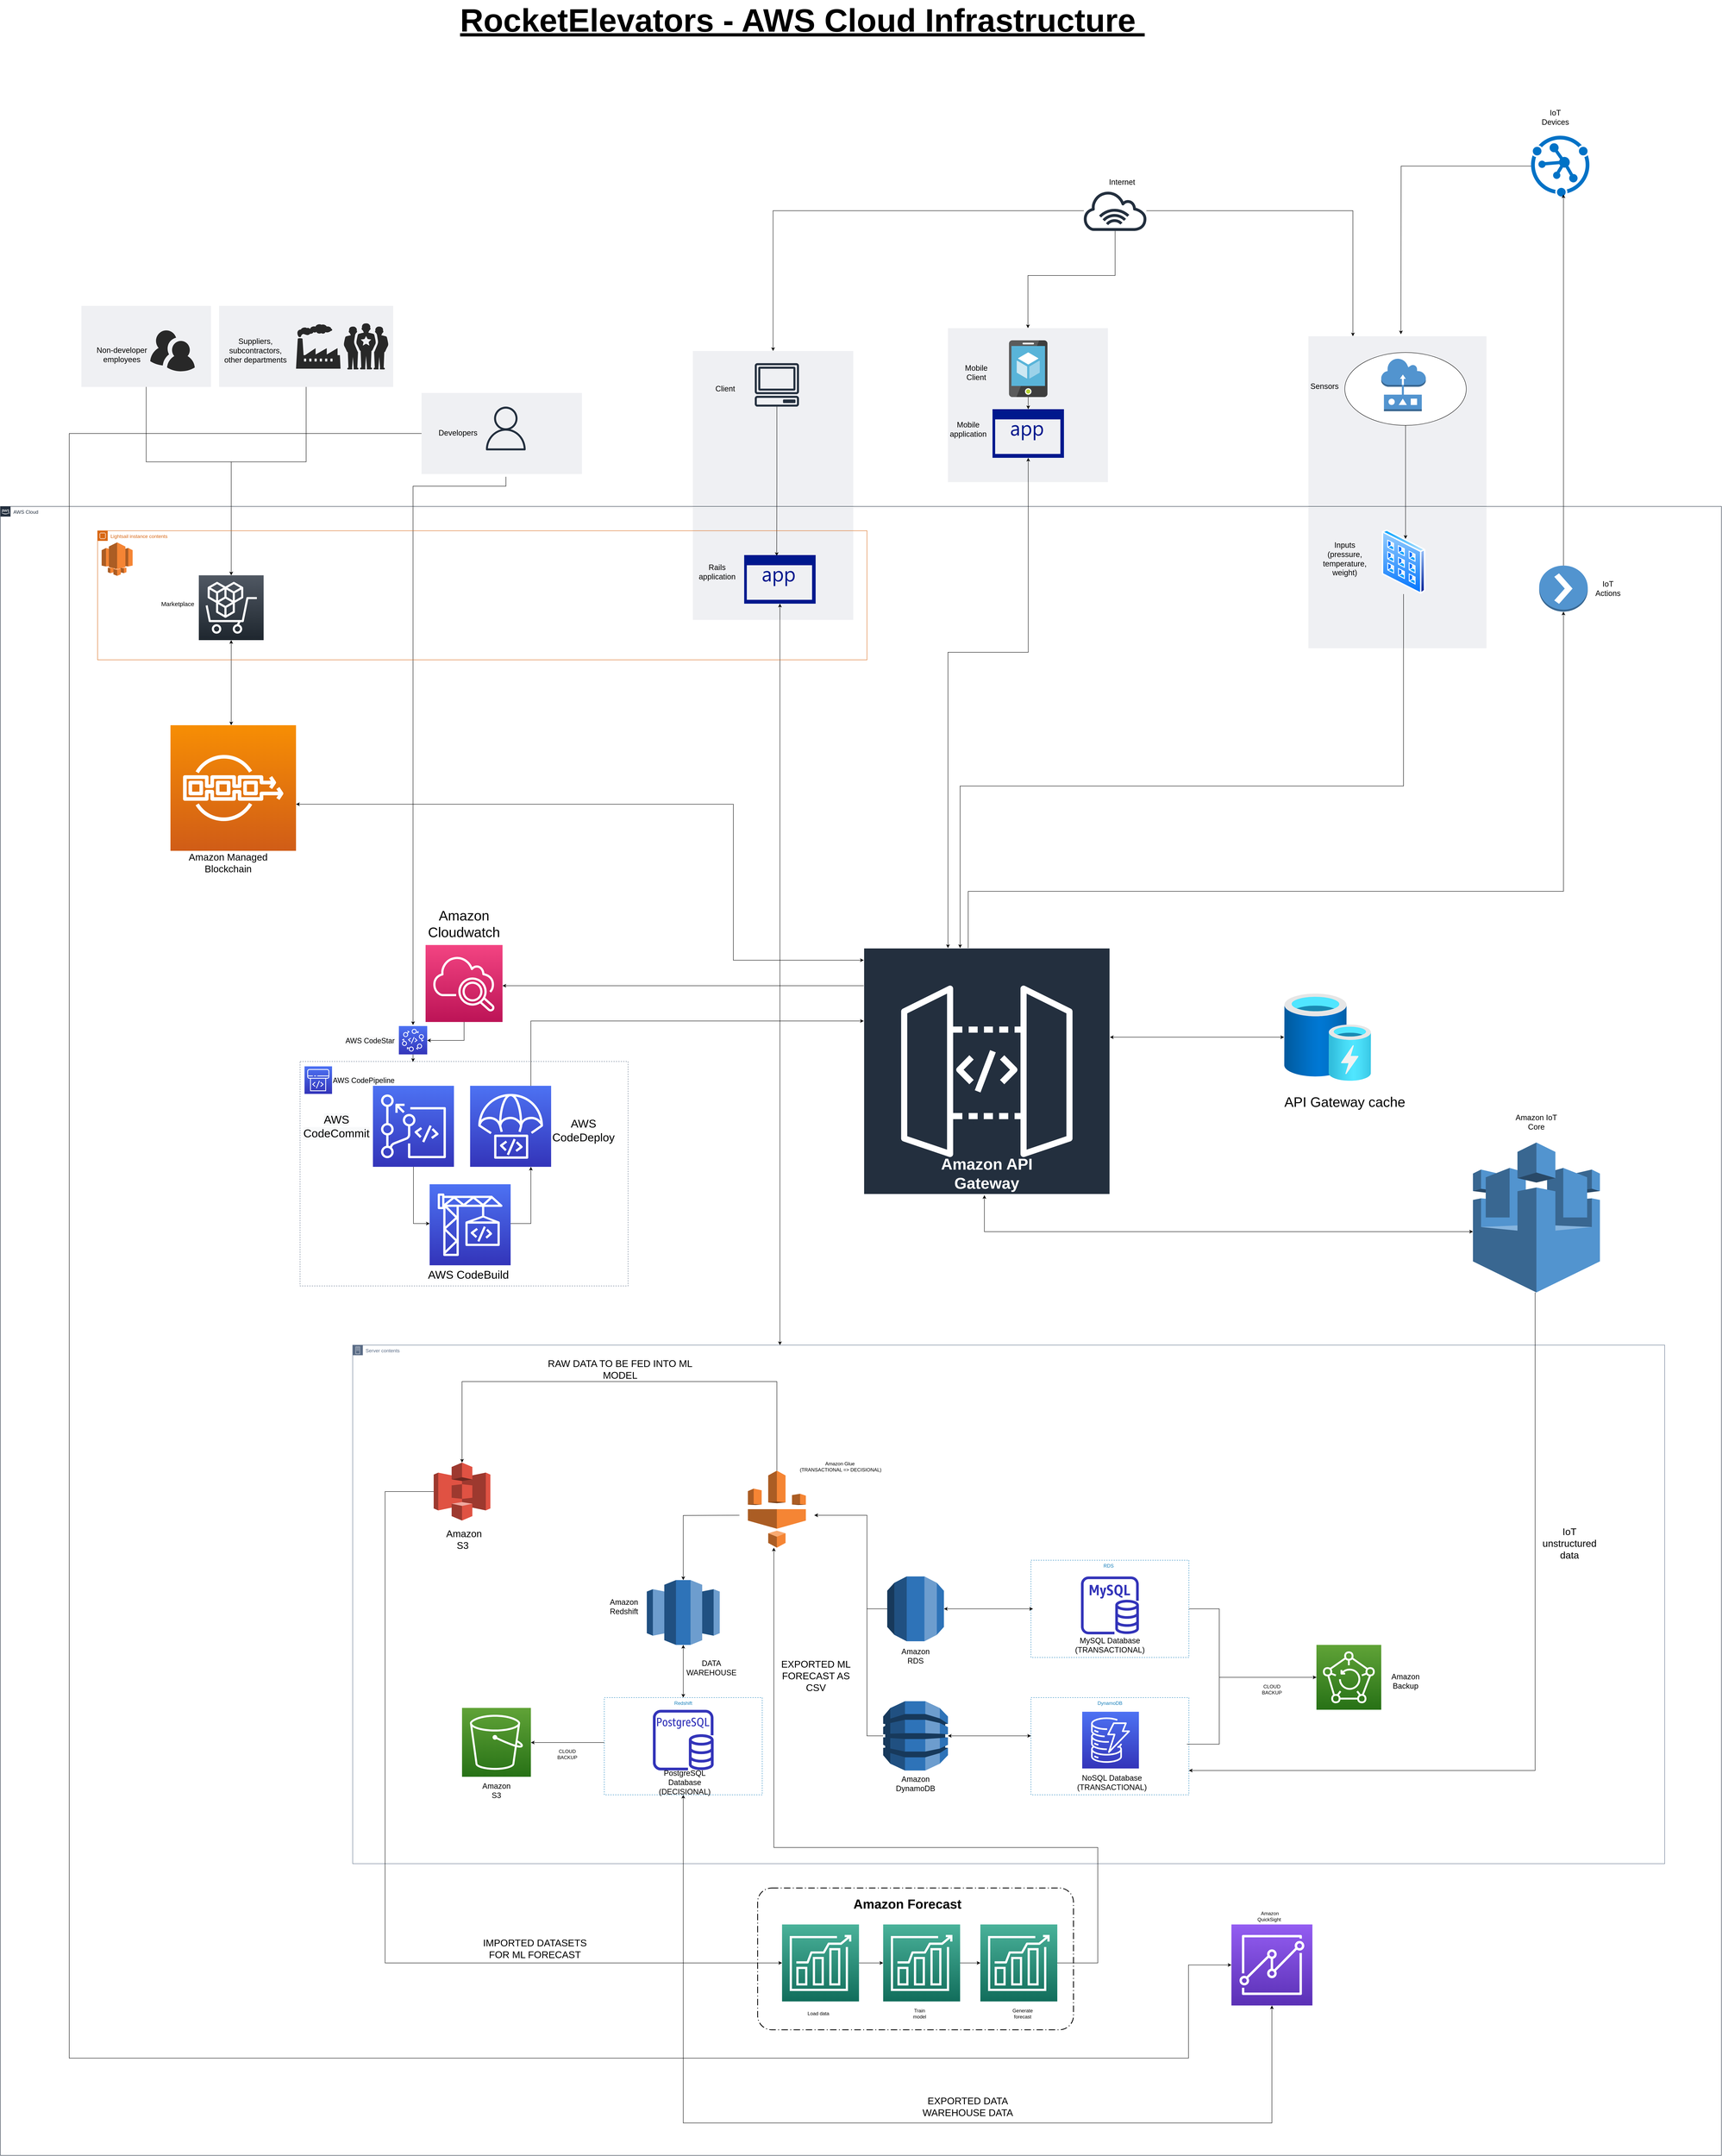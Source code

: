 <mxfile version="13.8.5" type="github">
  <diagram id="DKj6TBFOXHYejWeqtXT9" name="Page-1">
    <mxGraphModel dx="6935" dy="4005" grid="1" gridSize="10" guides="1" tooltips="1" connect="1" arrows="1" fold="1" page="1" pageScale="1" pageWidth="850" pageHeight="1100" math="0" shadow="0">
      <root>
        <mxCell id="0" />
        <mxCell id="1" parent="0" />
        <mxCell id="yI7PjoIeiXjcI_CWV4Vf-2" value="" style="fillColor=#EFF0F3;strokeColor=none;dashed=0;verticalAlign=top;fontStyle=0;fontColor=#232F3D;" parent="1" vertex="1">
          <mxGeometry x="1680" y="906.35" width="396.19" height="663.65" as="geometry" />
        </mxCell>
        <mxCell id="yI7PjoIeiXjcI_CWV4Vf-3" value="" style="fillColor=#EFF0F3;strokeColor=none;dashed=0;verticalAlign=top;fontStyle=0;fontColor=#232F3D;" parent="1" vertex="1">
          <mxGeometry x="2310" y="850" width="395" height="380" as="geometry" />
        </mxCell>
        <mxCell id="yI7PjoIeiXjcI_CWV4Vf-5" value="" style="edgeStyle=orthogonalEdgeStyle;rounded=0;orthogonalLoop=1;jettySize=auto;html=1;startArrow=none;startFill=0;" parent="1" source="yI7PjoIeiXjcI_CWV4Vf-6" target="yI7PjoIeiXjcI_CWV4Vf-130" edge="1">
          <mxGeometry relative="1" as="geometry">
            <mxPoint x="725" y="1145" as="targetPoint" />
            <Array as="points">
              <mxPoint x="725" y="1180" />
              <mxPoint x="540" y="1180" />
            </Array>
          </mxGeometry>
        </mxCell>
        <mxCell id="yI7PjoIeiXjcI_CWV4Vf-6" value="" style="fillColor=#EFF0F3;strokeColor=none;dashed=0;verticalAlign=top;fontStyle=0;fontColor=#232F3D;" parent="1" vertex="1">
          <mxGeometry x="510" y="795" width="430" height="200" as="geometry" />
        </mxCell>
        <mxCell id="yI7PjoIeiXjcI_CWV4Vf-8" value="" style="edgeStyle=orthogonalEdgeStyle;rounded=0;orthogonalLoop=1;jettySize=auto;html=1;startArrow=none;startFill=0;" parent="1" source="yI7PjoIeiXjcI_CWV4Vf-9" target="yI7PjoIeiXjcI_CWV4Vf-130" edge="1">
          <mxGeometry relative="1" as="geometry">
            <mxPoint x="330" y="1145" as="targetPoint" />
            <Array as="points">
              <mxPoint x="330" y="1180" />
              <mxPoint x="540" y="1180" />
            </Array>
          </mxGeometry>
        </mxCell>
        <mxCell id="yI7PjoIeiXjcI_CWV4Vf-9" value="" style="fillColor=#EFF0F3;strokeColor=none;dashed=0;verticalAlign=top;fontStyle=0;fontColor=#232F3D;" parent="1" vertex="1">
          <mxGeometry x="170" y="795" width="320" height="200" as="geometry" />
        </mxCell>
        <mxCell id="yI7PjoIeiXjcI_CWV4Vf-10" value="" style="fillColor=none;strokeColor=#5A6C86;dashed=1;verticalAlign=top;fontStyle=0;fontColor=#5A6C86;fontSize=22;perimeterSpacing=33;" parent="1" vertex="1">
          <mxGeometry x="710" y="2660" width="810" height="554" as="geometry" />
        </mxCell>
        <mxCell id="yI7PjoIeiXjcI_CWV4Vf-11" value="Server contents" style="points=[[0,0],[0.25,0],[0.5,0],[0.75,0],[1,0],[1,0.25],[1,0.5],[1,0.75],[1,1],[0.75,1],[0.5,1],[0.25,1],[0,1],[0,0.75],[0,0.5],[0,0.25]];outlineConnect=0;gradientColor=none;html=1;whiteSpace=wrap;fontSize=12;fontStyle=0;shape=mxgraph.aws4.group;grIcon=mxgraph.aws4.group_on_premise;strokeColor=#5A6C86;fillColor=none;verticalAlign=top;align=left;spacingLeft=30;fontColor=#5A6C86;dashed=0;" parent="1" vertex="1">
          <mxGeometry x="840" y="3360" width="3240" height="1280" as="geometry" />
        </mxCell>
        <mxCell id="yI7PjoIeiXjcI_CWV4Vf-12" value="" style="rounded=1;arcSize=10;dashed=1;fillColor=none;gradientColor=none;dashPattern=8 3 1 3;strokeWidth=2;" parent="1" vertex="1">
          <mxGeometry x="1840" y="4700" width="780" height="350" as="geometry" />
        </mxCell>
        <mxCell id="yI7PjoIeiXjcI_CWV4Vf-13" value="" style="fillColor=#EFF0F3;strokeColor=none;dashed=0;verticalAlign=top;fontStyle=0;fontColor=#232F3D;" parent="1" vertex="1">
          <mxGeometry x="3200" y="870" width="440" height="770" as="geometry" />
        </mxCell>
        <mxCell id="yI7PjoIeiXjcI_CWV4Vf-14" value="" style="edgeStyle=orthogonalEdgeStyle;rounded=0;orthogonalLoop=1;jettySize=auto;html=1;startArrow=none;startFill=0;endArrow=classic;endFill=1;fontSize=19;fontColor=#000000;" parent="1" source="yI7PjoIeiXjcI_CWV4Vf-15" edge="1">
          <mxGeometry relative="1" as="geometry">
            <mxPoint x="3440" y="1370" as="targetPoint" />
          </mxGeometry>
        </mxCell>
        <mxCell id="yI7PjoIeiXjcI_CWV4Vf-15" value="" style="ellipse;whiteSpace=wrap;html=1;fontSize=19;fontColor=#000000;" parent="1" vertex="1">
          <mxGeometry x="3290" y="910" width="300" height="180" as="geometry" />
        </mxCell>
        <mxCell id="yI7PjoIeiXjcI_CWV4Vf-16" value="" style="edgeStyle=orthogonalEdgeStyle;rounded=0;orthogonalLoop=1;jettySize=auto;html=1;startArrow=none;startFill=0;endArrow=classic;endFill=1;fontSize=39;fontColor=#FFFFFF;" parent="1" source="yI7PjoIeiXjcI_CWV4Vf-18" target="yI7PjoIeiXjcI_CWV4Vf-64" edge="1">
          <mxGeometry relative="1" as="geometry">
            <mxPoint x="1320" y="2480" as="targetPoint" />
            <Array as="points">
              <mxPoint x="1900" y="2473" />
              <mxPoint x="1900" y="2473" />
            </Array>
            <mxPoint x="1490" y="2473" as="sourcePoint" />
          </mxGeometry>
        </mxCell>
        <mxCell id="yI7PjoIeiXjcI_CWV4Vf-17" value="" style="edgeStyle=orthogonalEdgeStyle;rounded=0;orthogonalLoop=1;jettySize=auto;html=1;" parent="1" source="yI7PjoIeiXjcI_CWV4Vf-18" edge="1">
          <mxGeometry relative="1" as="geometry">
            <mxPoint x="2290" y="2380" as="sourcePoint" />
            <mxPoint x="3830" y="1549.6" as="targetPoint" />
            <Array as="points">
              <mxPoint x="2360" y="2240" />
              <mxPoint x="3830" y="2240" />
            </Array>
          </mxGeometry>
        </mxCell>
        <mxCell id="yI7PjoIeiXjcI_CWV4Vf-18" value="Amazon API Gateway" style="outlineConnect=0;fontColor=#232F3E;gradientColor=none;strokeColor=#ffffff;fillColor=#232F3E;dashed=0;verticalLabelPosition=middle;verticalAlign=bottom;align=center;html=1;whiteSpace=wrap;fontSize=10;fontStyle=1;spacing=3;shape=mxgraph.aws4.productIcon;prIcon=mxgraph.aws4.api_gateway;" parent="1" vertex="1">
          <mxGeometry x="2101.96" y="2380" width="608.04" height="440" as="geometry" />
        </mxCell>
        <mxCell id="yI7PjoIeiXjcI_CWV4Vf-19" value="" style="edgeStyle=orthogonalEdgeStyle;rounded=0;orthogonalLoop=1;jettySize=auto;html=1;" parent="1" source="yI7PjoIeiXjcI_CWV4Vf-22" target="yI7PjoIeiXjcI_CWV4Vf-50" edge="1">
          <mxGeometry relative="1" as="geometry">
            <Array as="points">
              <mxPoint x="1400" y="4341" />
              <mxPoint x="1400" y="4341" />
            </Array>
          </mxGeometry>
        </mxCell>
        <mxCell id="D9-pF9VST5MEYYn45h6V-17" value="" style="edgeStyle=orthogonalEdgeStyle;rounded=0;orthogonalLoop=1;jettySize=auto;html=1;fontSize=24;startArrow=classic;startFill=1;" edge="1" parent="1" source="yI7PjoIeiXjcI_CWV4Vf-22" target="yI7PjoIeiXjcI_CWV4Vf-103">
          <mxGeometry relative="1" as="geometry">
            <mxPoint x="1656.32" y="4640" as="targetPoint" />
            <Array as="points">
              <mxPoint x="1656" y="5280" />
              <mxPoint x="3110" y="5280" />
            </Array>
          </mxGeometry>
        </mxCell>
        <mxCell id="yI7PjoIeiXjcI_CWV4Vf-22" value="Redshift" style="fillColor=none;strokeColor=#147EBA;dashed=1;verticalAlign=top;fontStyle=0;fontColor=#147EBA;" parent="1" vertex="1">
          <mxGeometry x="1461.32" y="4230" width="390" height="240" as="geometry" />
        </mxCell>
        <mxCell id="yI7PjoIeiXjcI_CWV4Vf-23" value="DynamoDB" style="fillColor=none;strokeColor=#147EBA;dashed=1;verticalAlign=top;fontStyle=0;fontColor=#147EBA;" parent="1" vertex="1">
          <mxGeometry x="2515" y="4230" width="390" height="240" as="geometry" />
        </mxCell>
        <mxCell id="yI7PjoIeiXjcI_CWV4Vf-24" value="" style="edgeStyle=orthogonalEdgeStyle;rounded=0;orthogonalLoop=1;jettySize=auto;html=1;startArrow=none;startFill=0;endArrow=none;endFill=0;fontSize=19;" parent="1" source="yI7PjoIeiXjcI_CWV4Vf-25" target="yI7PjoIeiXjcI_CWV4Vf-49" edge="1">
          <mxGeometry relative="1" as="geometry">
            <mxPoint x="2980" y="4180" as="targetPoint" />
            <Array as="points">
              <mxPoint x="2980" y="4011" />
              <mxPoint x="2980" y="4180" />
            </Array>
          </mxGeometry>
        </mxCell>
        <mxCell id="yI7PjoIeiXjcI_CWV4Vf-25" value="RDS  " style="fillColor=none;strokeColor=#147EBA;dashed=1;verticalAlign=top;fontStyle=0;fontColor=#147EBA;" parent="1" vertex="1">
          <mxGeometry x="2515" y="3891" width="390" height="240" as="geometry" />
        </mxCell>
        <mxCell id="yI7PjoIeiXjcI_CWV4Vf-26" style="edgeStyle=orthogonalEdgeStyle;rounded=0;orthogonalLoop=1;jettySize=auto;html=1;exitX=0.5;exitY=1;exitDx=0;exitDy=0;" parent="1" edge="1">
          <mxGeometry relative="1" as="geometry">
            <mxPoint x="1510" y="3323.65" as="sourcePoint" />
            <mxPoint x="1510" y="3323.65" as="targetPoint" />
          </mxGeometry>
        </mxCell>
        <mxCell id="yI7PjoIeiXjcI_CWV4Vf-27" value="" style="edgeStyle=orthogonalEdgeStyle;rounded=0;orthogonalLoop=1;jettySize=auto;html=1;entryX=0.455;entryY=0.018;entryDx=0;entryDy=0;entryPerimeter=0;" parent="1" source="yI7PjoIeiXjcI_CWV4Vf-28" target="yI7PjoIeiXjcI_CWV4Vf-57" edge="1">
          <mxGeometry relative="1" as="geometry">
            <mxPoint x="1887.495" y="1366.345" as="targetPoint" />
            <Array as="points" />
          </mxGeometry>
        </mxCell>
        <mxCell id="yI7PjoIeiXjcI_CWV4Vf-28" value="" style="outlineConnect=0;fontColor=#232F3E;gradientColor=none;fillColor=#232F3E;strokeColor=none;dashed=0;verticalLabelPosition=bottom;verticalAlign=top;align=center;html=1;fontSize=12;fontStyle=0;aspect=fixed;pointerEvents=1;shape=mxgraph.aws4.client;" parent="1" vertex="1">
          <mxGeometry x="1832.43" y="936.35" width="110.13" height="107.31" as="geometry" />
        </mxCell>
        <mxCell id="yI7PjoIeiXjcI_CWV4Vf-29" value="MySQL Database&lt;br&gt;(TRANSACTIONAL)" style="text;html=1;strokeColor=none;fillColor=none;align=center;verticalAlign=middle;whiteSpace=wrap;rounded=0;fontSize=19;" parent="1" vertex="1">
          <mxGeometry x="2690" y="4091" width="40" height="20" as="geometry" />
        </mxCell>
        <mxCell id="yI7PjoIeiXjcI_CWV4Vf-30" value="" style="outlineConnect=0;fontColor=#232F3E;gradientColor=none;fillColor=#3334B9;strokeColor=none;dashed=0;verticalLabelPosition=bottom;verticalAlign=top;align=center;html=1;fontSize=12;fontStyle=0;aspect=fixed;pointerEvents=1;shape=mxgraph.aws4.rds_mysql_instance;" parent="1" vertex="1">
          <mxGeometry x="2638.5" y="3931" width="143" height="143" as="geometry" />
        </mxCell>
        <mxCell id="yI7PjoIeiXjcI_CWV4Vf-31" value="" style="outlineConnect=0;fontColor=#232F3E;gradientColor=#4D72F3;gradientDirection=north;fillColor=#3334B9;strokeColor=#ffffff;dashed=0;verticalLabelPosition=bottom;verticalAlign=top;align=center;html=1;fontSize=12;fontStyle=0;aspect=fixed;shape=mxgraph.aws4.resourceIcon;resIcon=mxgraph.aws4.dynamodb;" parent="1" vertex="1">
          <mxGeometry x="2641.5" y="4265" width="140" height="140" as="geometry" />
        </mxCell>
        <mxCell id="yI7PjoIeiXjcI_CWV4Vf-32" value="" style="edgeStyle=orthogonalEdgeStyle;rounded=0;orthogonalLoop=1;jettySize=auto;html=1;startArrow=classic;startFill=1;fontSize=19;" parent="1" source="yI7PjoIeiXjcI_CWV4Vf-34" edge="1">
          <mxGeometry relative="1" as="geometry">
            <mxPoint x="2515" y="4324.5" as="targetPoint" />
          </mxGeometry>
        </mxCell>
        <mxCell id="yI7PjoIeiXjcI_CWV4Vf-33" value="" style="edgeStyle=orthogonalEdgeStyle;rounded=0;orthogonalLoop=1;jettySize=auto;html=1;" parent="1" source="yI7PjoIeiXjcI_CWV4Vf-34" edge="1">
          <mxGeometry relative="1" as="geometry">
            <mxPoint x="1980" y="3780" as="targetPoint" />
            <Array as="points">
              <mxPoint x="2110" y="4325" />
              <mxPoint x="2110" y="3780" />
            </Array>
          </mxGeometry>
        </mxCell>
        <mxCell id="yI7PjoIeiXjcI_CWV4Vf-34" value="" style="outlineConnect=0;dashed=0;verticalLabelPosition=bottom;verticalAlign=top;align=center;html=1;shape=mxgraph.aws3.dynamo_db;fillColor=#2E73B8;gradientColor=none;fontSize=19;" parent="1" vertex="1">
          <mxGeometry x="2150" y="4239" width="160" height="171" as="geometry" />
        </mxCell>
        <mxCell id="yI7PjoIeiXjcI_CWV4Vf-35" value="PostgreSQL Database (DECISIONAL)" style="text;html=1;strokeColor=none;fillColor=none;align=center;verticalAlign=middle;whiteSpace=wrap;rounded=0;fontSize=19;" parent="1" vertex="1">
          <mxGeometry x="1640" y="4430" width="40" height="20" as="geometry" />
        </mxCell>
        <mxCell id="yI7PjoIeiXjcI_CWV4Vf-36" value="Amazon Redshift" style="text;html=1;strokeColor=none;fillColor=none;align=center;verticalAlign=middle;whiteSpace=wrap;rounded=0;fontSize=19;" parent="1" vertex="1">
          <mxGeometry x="1490" y="4005.5" width="40" as="geometry" />
        </mxCell>
        <mxCell id="yI7PjoIeiXjcI_CWV4Vf-37" value="" style="edgeStyle=orthogonalEdgeStyle;rounded=0;orthogonalLoop=1;jettySize=auto;html=1;startArrow=classic;startFill=1;fontSize=19;entryX=0.5;entryY=0;entryDx=0;entryDy=0;" parent="1" source="yI7PjoIeiXjcI_CWV4Vf-38" target="yI7PjoIeiXjcI_CWV4Vf-22" edge="1">
          <mxGeometry relative="1" as="geometry">
            <Array as="points" />
          </mxGeometry>
        </mxCell>
        <mxCell id="yI7PjoIeiXjcI_CWV4Vf-38" value="" style="outlineConnect=0;dashed=0;verticalLabelPosition=bottom;verticalAlign=top;align=center;html=1;shape=mxgraph.aws3.redshift;fillColor=#2E73B8;gradientColor=none;fontSize=19;" parent="1" vertex="1">
          <mxGeometry x="1566.32" y="3940" width="180" height="160" as="geometry" />
        </mxCell>
        <mxCell id="yI7PjoIeiXjcI_CWV4Vf-39" value="Amazon DynamoDB" style="text;html=1;strokeColor=none;fillColor=none;align=center;verticalAlign=middle;whiteSpace=wrap;rounded=0;fontSize=19;" parent="1" vertex="1">
          <mxGeometry x="2210" y="4425.5" width="40" height="34.5" as="geometry" />
        </mxCell>
        <mxCell id="yI7PjoIeiXjcI_CWV4Vf-40" value="" style="edgeStyle=orthogonalEdgeStyle;rounded=0;orthogonalLoop=1;jettySize=auto;html=1;startArrow=classic;startFill=1;fontSize=19;" parent="1" source="yI7PjoIeiXjcI_CWV4Vf-42" edge="1">
          <mxGeometry relative="1" as="geometry">
            <mxPoint x="2520" y="4011" as="targetPoint" />
          </mxGeometry>
        </mxCell>
        <mxCell id="yI7PjoIeiXjcI_CWV4Vf-41" value="" style="edgeStyle=orthogonalEdgeStyle;rounded=0;orthogonalLoop=1;jettySize=auto;html=1;" parent="1" source="yI7PjoIeiXjcI_CWV4Vf-42" edge="1">
          <mxGeometry relative="1" as="geometry">
            <mxPoint x="1980" y="3780" as="targetPoint" />
            <Array as="points">
              <mxPoint x="2110" y="4011" />
              <mxPoint x="2110" y="3780" />
            </Array>
          </mxGeometry>
        </mxCell>
        <mxCell id="yI7PjoIeiXjcI_CWV4Vf-42" value="" style="outlineConnect=0;dashed=0;verticalLabelPosition=bottom;verticalAlign=top;align=center;html=1;shape=mxgraph.aws3.rds;fillColor=#2E73B8;gradientColor=none;fontSize=19;" parent="1" vertex="1">
          <mxGeometry x="2160" y="3931" width="140" height="160" as="geometry" />
        </mxCell>
        <mxCell id="yI7PjoIeiXjcI_CWV4Vf-43" value="Amazon RDS" style="text;html=1;strokeColor=none;fillColor=none;align=center;verticalAlign=middle;whiteSpace=wrap;rounded=0;fontSize=19;" parent="1" vertex="1">
          <mxGeometry x="2210" y="4111" width="40" height="34.5" as="geometry" />
        </mxCell>
        <mxCell id="yI7PjoIeiXjcI_CWV4Vf-44" value="" style="outlineConnect=0;fontColor=#232F3E;gradientColor=none;fillColor=#3334B9;strokeColor=none;dashed=0;verticalLabelPosition=bottom;verticalAlign=top;align=center;html=1;fontSize=12;fontStyle=0;aspect=fixed;pointerEvents=1;shape=mxgraph.aws4.rds_postgresql_instance;" parent="1" vertex="1">
          <mxGeometry x="1581.32" y="4260" width="150" height="150" as="geometry" />
        </mxCell>
        <mxCell id="yI7PjoIeiXjcI_CWV4Vf-45" value="NoSQL Database (TRANSACTIONAL)" style="text;html=1;strokeColor=none;fillColor=none;align=center;verticalAlign=middle;whiteSpace=wrap;rounded=0;fontSize=19;" parent="1" vertex="1">
          <mxGeometry x="2695" y="4430" width="40" height="20" as="geometry" />
        </mxCell>
        <mxCell id="yI7PjoIeiXjcI_CWV4Vf-46" style="edgeStyle=orthogonalEdgeStyle;rounded=0;orthogonalLoop=1;jettySize=auto;html=1;exitX=0.5;exitY=1;exitDx=0;exitDy=0;startArrow=classic;startFill=1;fontSize=19;" parent="1" source="yI7PjoIeiXjcI_CWV4Vf-43" target="yI7PjoIeiXjcI_CWV4Vf-43" edge="1">
          <mxGeometry relative="1" as="geometry" />
        </mxCell>
        <mxCell id="yI7PjoIeiXjcI_CWV4Vf-47" value="DATA WAREHOUSE" style="text;html=1;strokeColor=none;fillColor=none;align=center;verticalAlign=middle;whiteSpace=wrap;rounded=0;fontSize=19;" parent="1" vertex="1">
          <mxGeometry x="1706.32" y="4147.25" width="40" height="20" as="geometry" />
        </mxCell>
        <mxCell id="yI7PjoIeiXjcI_CWV4Vf-48" value="" style="edgeStyle=orthogonalEdgeStyle;rounded=0;orthogonalLoop=1;jettySize=auto;html=1;startArrow=classic;startFill=1;fontSize=19;endArrow=none;endFill=0;" parent="1" source="yI7PjoIeiXjcI_CWV4Vf-49" edge="1">
          <mxGeometry relative="1" as="geometry">
            <mxPoint x="2900" y="4345" as="targetPoint" />
            <Array as="points">
              <mxPoint x="2980" y="4180" />
              <mxPoint x="2980" y="4345" />
            </Array>
          </mxGeometry>
        </mxCell>
        <mxCell id="yI7PjoIeiXjcI_CWV4Vf-49" value="" style="outlineConnect=0;fontColor=#232F3E;gradientColor=#60A337;gradientDirection=north;fillColor=#277116;strokeColor=#ffffff;dashed=0;verticalLabelPosition=bottom;verticalAlign=top;align=center;html=1;fontSize=12;fontStyle=0;aspect=fixed;shape=mxgraph.aws4.resourceIcon;resIcon=mxgraph.aws4.backup;" parent="1" vertex="1">
          <mxGeometry x="3220" y="4100" width="160" height="160" as="geometry" />
        </mxCell>
        <mxCell id="yI7PjoIeiXjcI_CWV4Vf-50" value="" style="outlineConnect=0;fontColor=#232F3E;gradientColor=#60A337;gradientDirection=north;fillColor=#277116;strokeColor=#ffffff;dashed=0;verticalLabelPosition=bottom;verticalAlign=top;align=center;html=1;fontSize=12;fontStyle=0;aspect=fixed;shape=mxgraph.aws4.resourceIcon;resIcon=mxgraph.aws4.s3;" parent="1" vertex="1">
          <mxGeometry x="1110" y="4255.5" width="170" height="170" as="geometry" />
        </mxCell>
        <mxCell id="yI7PjoIeiXjcI_CWV4Vf-51" value="Amazon Backup" style="text;html=1;strokeColor=none;fillColor=none;align=center;verticalAlign=middle;whiteSpace=wrap;rounded=0;fontSize=19;" parent="1" vertex="1">
          <mxGeometry x="3420" y="4180" width="40" height="20" as="geometry" />
        </mxCell>
        <mxCell id="yI7PjoIeiXjcI_CWV4Vf-52" value="Amazon S3" style="text;html=1;strokeColor=none;fillColor=none;align=center;verticalAlign=middle;whiteSpace=wrap;rounded=0;fontSize=19;" parent="1" vertex="1">
          <mxGeometry x="1175" y="4450" width="40" height="20" as="geometry" />
        </mxCell>
        <mxCell id="yI7PjoIeiXjcI_CWV4Vf-53" style="edgeStyle=orthogonalEdgeStyle;rounded=0;orthogonalLoop=1;jettySize=auto;html=1;exitX=0.5;exitY=1;exitDx=0;exitDy=0;startArrow=none;startFill=0;endArrow=classic;endFill=1;fontSize=19;" parent="1" source="yI7PjoIeiXjcI_CWV4Vf-52" target="yI7PjoIeiXjcI_CWV4Vf-52" edge="1">
          <mxGeometry relative="1" as="geometry" />
        </mxCell>
        <mxCell id="yI7PjoIeiXjcI_CWV4Vf-54" value="Client" style="text;html=1;strokeColor=none;fillColor=none;align=center;verticalAlign=middle;whiteSpace=wrap;rounded=0;fontSize=19;" parent="1" vertex="1">
          <mxGeometry x="1740" y="990" width="40" height="20" as="geometry" />
        </mxCell>
        <mxCell id="yI7PjoIeiXjcI_CWV4Vf-55" style="edgeStyle=orthogonalEdgeStyle;rounded=0;orthogonalLoop=1;jettySize=auto;html=1;exitX=0.5;exitY=1;exitDx=0;exitDy=0;" parent="1" source="yI7PjoIeiXjcI_CWV4Vf-54" target="yI7PjoIeiXjcI_CWV4Vf-54" edge="1">
          <mxGeometry relative="1" as="geometry" />
        </mxCell>
        <mxCell id="yI7PjoIeiXjcI_CWV4Vf-56" value="" style="edgeStyle=orthogonalEdgeStyle;rounded=0;orthogonalLoop=1;jettySize=auto;html=1;startArrow=classic;startFill=1;endArrow=classic;endFill=1;fontSize=19;" parent="1" source="yI7PjoIeiXjcI_CWV4Vf-57" target="yI7PjoIeiXjcI_CWV4Vf-11" edge="1">
          <mxGeometry relative="1" as="geometry">
            <mxPoint x="1812" y="2220" as="targetPoint" />
            <Array as="points">
              <mxPoint x="1895" y="2920" />
              <mxPoint x="1895" y="2920" />
            </Array>
          </mxGeometry>
        </mxCell>
        <mxCell id="yI7PjoIeiXjcI_CWV4Vf-57" value="" style="aspect=fixed;pointerEvents=1;shadow=0;dashed=0;html=1;strokeColor=none;labelPosition=center;verticalLabelPosition=bottom;verticalAlign=top;align=center;fillColor=#00188D;shape=mxgraph.mscae.enterprise.application" parent="1" vertex="1">
          <mxGeometry x="1806.76" y="1410" width="176.47" height="120" as="geometry" />
        </mxCell>
        <mxCell id="yI7PjoIeiXjcI_CWV4Vf-58" value="Internet" style="text;html=1;strokeColor=none;fillColor=none;align=center;verticalAlign=middle;whiteSpace=wrap;rounded=0;fontSize=19;" parent="1" vertex="1">
          <mxGeometry x="2720" y="480" width="40" height="20" as="geometry" />
        </mxCell>
        <mxCell id="yI7PjoIeiXjcI_CWV4Vf-59" value="Rails application" style="text;html=1;strokeColor=none;fillColor=none;align=center;verticalAlign=middle;whiteSpace=wrap;rounded=0;fontSize=19;" parent="1" vertex="1">
          <mxGeometry x="1720" y="1443.65" width="40" height="16.35" as="geometry" />
        </mxCell>
        <mxCell id="yI7PjoIeiXjcI_CWV4Vf-60" value="&lt;font style=&quot;font-size: 39px&quot;&gt;Amazon API Gateway&lt;/font&gt;" style="text;html=1;align=center;verticalAlign=middle;whiteSpace=wrap;rounded=0;fontSize=39;fontStyle=1;fontColor=#FFFFFF;" parent="1" vertex="1">
          <mxGeometry x="2225.98" y="2790" width="360" height="294" as="geometry" />
        </mxCell>
        <mxCell id="yI7PjoIeiXjcI_CWV4Vf-61" value="" style="edgeStyle=orthogonalEdgeStyle;rounded=0;orthogonalLoop=1;jettySize=auto;html=1;startArrow=classic;startFill=1;endArrow=classic;endFill=1;" parent="1" source="yI7PjoIeiXjcI_CWV4Vf-62" edge="1">
          <mxGeometry relative="1" as="geometry">
            <mxPoint x="2710" y="2600" as="targetPoint" />
          </mxGeometry>
        </mxCell>
        <mxCell id="yI7PjoIeiXjcI_CWV4Vf-62" value="" style="aspect=fixed;html=1;points=[];align=center;image;fontSize=12;image=img/lib/azure2/general/Cache.svg;" parent="1" vertex="1">
          <mxGeometry x="3140" y="2492.5" width="215" height="215" as="geometry" />
        </mxCell>
        <mxCell id="yI7PjoIeiXjcI_CWV4Vf-143" value="" style="edgeStyle=orthogonalEdgeStyle;rounded=0;orthogonalLoop=1;jettySize=auto;html=1;fontSize=24;" parent="1" source="yI7PjoIeiXjcI_CWV4Vf-64" target="yI7PjoIeiXjcI_CWV4Vf-125" edge="1">
          <mxGeometry relative="1" as="geometry">
            <mxPoint x="1050" y="2611" as="targetPoint" />
            <Array as="points">
              <mxPoint x="1115" y="2608" />
            </Array>
          </mxGeometry>
        </mxCell>
        <mxCell id="yI7PjoIeiXjcI_CWV4Vf-64" value="" style="outlineConnect=0;fontColor=#232F3E;gradientColor=#F34482;gradientDirection=north;fillColor=#BC1356;strokeColor=#ffffff;dashed=0;verticalLabelPosition=bottom;verticalAlign=top;align=center;html=1;fontSize=12;fontStyle=0;aspect=fixed;shape=mxgraph.aws4.resourceIcon;resIcon=mxgraph.aws4.cloudwatch_2;" parent="1" vertex="1">
          <mxGeometry x="1020" y="2372.5" width="190" height="190" as="geometry" />
        </mxCell>
        <mxCell id="yI7PjoIeiXjcI_CWV4Vf-65" value="&lt;font color=&quot;#000000&quot; style=&quot;font-size: 34px;&quot;&gt;API Gateway cache&lt;/font&gt;" style="text;html=1;strokeColor=none;fillColor=none;align=center;verticalAlign=middle;whiteSpace=wrap;rounded=0;fontSize=34;fontColor=#FFFFFF;" parent="1" vertex="1">
          <mxGeometry x="3125" y="2750" width="330" height="20" as="geometry" />
        </mxCell>
        <mxCell id="yI7PjoIeiXjcI_CWV4Vf-66" value="&lt;font color=&quot;#000000&quot;&gt;Amazon Cloudwatch&lt;/font&gt;" style="text;html=1;strokeColor=none;fillColor=none;align=center;verticalAlign=middle;whiteSpace=wrap;rounded=0;fontSize=34;fontColor=#FFFFFF;" parent="1" vertex="1">
          <mxGeometry x="1005" y="2310" width="220" height="20" as="geometry" />
        </mxCell>
        <mxCell id="yI7PjoIeiXjcI_CWV4Vf-67" value="" style="edgeStyle=orthogonalEdgeStyle;rounded=0;orthogonalLoop=1;jettySize=auto;html=1;startArrow=none;startFill=0;endArrow=classic;endFill=1;fontSize=34;fontColor=#FFFFFF;entryX=0.5;entryY=0;entryDx=0;entryDy=0;" parent="1" source="yI7PjoIeiXjcI_CWV4Vf-70" target="yI7PjoIeiXjcI_CWV4Vf-3" edge="1">
          <mxGeometry relative="1" as="geometry">
            <mxPoint x="2490" y="840" as="targetPoint" />
            <Array as="points">
              <mxPoint x="2723" y="720" />
              <mxPoint x="2507" y="720" />
            </Array>
          </mxGeometry>
        </mxCell>
        <mxCell id="yI7PjoIeiXjcI_CWV4Vf-68" value="" style="edgeStyle=orthogonalEdgeStyle;rounded=0;orthogonalLoop=1;jettySize=auto;html=1;startArrow=none;startFill=0;endArrow=classic;endFill=1;fontSize=34;fontColor=#FFFFFF;" parent="1" source="yI7PjoIeiXjcI_CWV4Vf-70" target="yI7PjoIeiXjcI_CWV4Vf-2" edge="1">
          <mxGeometry relative="1" as="geometry" />
        </mxCell>
        <mxCell id="yI7PjoIeiXjcI_CWV4Vf-69" value="" style="edgeStyle=orthogonalEdgeStyle;rounded=0;orthogonalLoop=1;jettySize=auto;html=1;startArrow=none;startFill=0;endArrow=classic;endFill=1;fontSize=34;fontColor=#FFFFFF;entryX=0.25;entryY=0;entryDx=0;entryDy=0;" parent="1" source="yI7PjoIeiXjcI_CWV4Vf-70" target="yI7PjoIeiXjcI_CWV4Vf-13" edge="1">
          <mxGeometry relative="1" as="geometry">
            <mxPoint x="3390" y="916" as="targetPoint" />
          </mxGeometry>
        </mxCell>
        <mxCell id="yI7PjoIeiXjcI_CWV4Vf-70" value="" style="outlineConnect=0;fontColor=#232F3E;gradientColor=none;fillColor=#232F3E;strokeColor=none;dashed=0;verticalLabelPosition=bottom;verticalAlign=top;align=center;html=1;fontSize=12;fontStyle=0;aspect=fixed;pointerEvents=1;shape=mxgraph.aws4.internet_alt1;" parent="1" vertex="1">
          <mxGeometry x="2641.5" y="510" width="162.51" height="100" as="geometry" />
        </mxCell>
        <mxCell id="yI7PjoIeiXjcI_CWV4Vf-71" value="" style="edgeStyle=orthogonalEdgeStyle;rounded=0;orthogonalLoop=1;jettySize=auto;html=1;startArrow=classic;startFill=1;endArrow=classic;endFill=1;fontSize=34;fontColor=#FFFFFF;entryX=0.25;entryY=0;entryDx=0;entryDy=0;" parent="1" source="yI7PjoIeiXjcI_CWV4Vf-137" edge="1">
          <mxGeometry relative="1" as="geometry">
            <mxPoint x="2310" y="2380" as="targetPoint" />
            <Array as="points">
              <mxPoint x="2508" y="1650" />
              <mxPoint x="2310" y="1650" />
            </Array>
          </mxGeometry>
        </mxCell>
        <mxCell id="yI7PjoIeiXjcI_CWV4Vf-72" value="" style="aspect=fixed;html=1;points=[];align=center;image;fontSize=12;image=img/lib/mscae/App_Service_Mobile_App.svg;" parent="1" vertex="1">
          <mxGeometry x="2460.64" y="880" width="95.2" height="140" as="geometry" />
        </mxCell>
        <mxCell id="yI7PjoIeiXjcI_CWV4Vf-73" value="Mobile Client" style="text;html=1;strokeColor=none;fillColor=none;align=center;verticalAlign=middle;whiteSpace=wrap;rounded=0;fontSize=19;" parent="1" vertex="1">
          <mxGeometry x="2360" y="950" width="40" height="20" as="geometry" />
        </mxCell>
        <mxCell id="yI7PjoIeiXjcI_CWV4Vf-74" value="Mobile application" style="text;html=1;strokeColor=none;fillColor=none;align=center;verticalAlign=middle;whiteSpace=wrap;rounded=0;fontSize=19;" parent="1" vertex="1">
          <mxGeometry x="2340" y="1090" width="40" height="20" as="geometry" />
        </mxCell>
        <mxCell id="yI7PjoIeiXjcI_CWV4Vf-75" value="" style="outlineConnect=0;dashed=0;verticalLabelPosition=bottom;verticalAlign=top;align=center;html=1;shape=mxgraph.aws3.sensor;fillColor=#5294CF;gradientColor=none;fontSize=34;fontColor=#FFFFFF;" parent="1" vertex="1">
          <mxGeometry x="3380" y="925" width="110" height="130" as="geometry" />
        </mxCell>
        <mxCell id="yI7PjoIeiXjcI_CWV4Vf-76" value="&lt;font color=&quot;#000000&quot; style=&quot;font-size: 19px;&quot;&gt;Sensors&lt;/font&gt;" style="text;html=1;strokeColor=none;fillColor=none;align=center;verticalAlign=middle;whiteSpace=wrap;rounded=0;fontSize=19;fontColor=#FFFFFF;" parent="1" vertex="1">
          <mxGeometry x="3220" y="983.65" width="40" height="20" as="geometry" />
        </mxCell>
        <mxCell id="yI7PjoIeiXjcI_CWV4Vf-77" value="" style="edgeStyle=orthogonalEdgeStyle;rounded=0;orthogonalLoop=1;jettySize=auto;html=1;startArrow=classic;startFill=1;endArrow=classic;endFill=1;" parent="1" source="yI7PjoIeiXjcI_CWV4Vf-78" edge="1">
          <mxGeometry relative="1" as="geometry">
            <mxPoint x="2400" y="2990" as="targetPoint" />
            <Array as="points">
              <mxPoint x="2400" y="3080" />
            </Array>
          </mxGeometry>
        </mxCell>
        <mxCell id="D9-pF9VST5MEYYn45h6V-3" value="" style="edgeStyle=orthogonalEdgeStyle;rounded=0;orthogonalLoop=1;jettySize=auto;html=1;fontSize=24;entryX=1;entryY=0.75;entryDx=0;entryDy=0;" edge="1" parent="1" source="yI7PjoIeiXjcI_CWV4Vf-78" target="yI7PjoIeiXjcI_CWV4Vf-23">
          <mxGeometry relative="1" as="geometry">
            <mxPoint x="3790" y="3449" as="targetPoint" />
            <Array as="points">
              <mxPoint x="3760" y="4410" />
            </Array>
          </mxGeometry>
        </mxCell>
        <mxCell id="yI7PjoIeiXjcI_CWV4Vf-78" value="" style="outlineConnect=0;dashed=0;verticalLabelPosition=bottom;verticalAlign=top;align=center;html=1;shape=mxgraph.aws3.aws_iot;fillColor=#5294CF;gradientColor=none;fontSize=19;fontColor=#FFFFFF;" parent="1" vertex="1">
          <mxGeometry x="3606.5" y="2860" width="313.5" height="370" as="geometry" />
        </mxCell>
        <mxCell id="yI7PjoIeiXjcI_CWV4Vf-79" value="Amazon IoT Core" style="text;html=1;strokeColor=none;fillColor=none;align=center;verticalAlign=middle;whiteSpace=wrap;rounded=0;fontSize=19;" parent="1" vertex="1">
          <mxGeometry x="3703.25" y="2800" width="120" height="20" as="geometry" />
        </mxCell>
        <mxCell id="yI7PjoIeiXjcI_CWV4Vf-80" value="" style="edgeStyle=orthogonalEdgeStyle;rounded=0;orthogonalLoop=1;jettySize=auto;html=1;" parent="1" source="yI7PjoIeiXjcI_CWV4Vf-81" edge="1">
          <mxGeometry relative="1" as="geometry">
            <mxPoint x="2340" y="2380" as="targetPoint" />
            <Array as="points">
              <mxPoint x="3435" y="1980" />
              <mxPoint x="2340" y="1980" />
            </Array>
          </mxGeometry>
        </mxCell>
        <mxCell id="yI7PjoIeiXjcI_CWV4Vf-81" value="" style="aspect=fixed;perimeter=ellipsePerimeter;html=1;align=center;shadow=0;dashed=0;spacingTop=3;image;image=img/lib/active_directory/input_output_filter.svg;fontSize=19;fontColor=#000000;" parent="1" vertex="1">
          <mxGeometry x="3381.4" y="1346.35" width="107.2" height="160" as="geometry" />
        </mxCell>
        <mxCell id="yI7PjoIeiXjcI_CWV4Vf-82" value="Inputs (pressure, temperature, weight)" style="text;html=1;strokeColor=none;fillColor=none;align=center;verticalAlign=middle;whiteSpace=wrap;rounded=0;fontSize=19;fontColor=#000000;" parent="1" vertex="1">
          <mxGeometry x="3270" y="1410" width="40" height="20" as="geometry" />
        </mxCell>
        <mxCell id="yI7PjoIeiXjcI_CWV4Vf-83" value="" style="edgeStyle=orthogonalEdgeStyle;rounded=0;orthogonalLoop=1;jettySize=auto;html=1;startArrow=none;startFill=0;endArrow=classic;endFill=1;fontSize=19;fontColor=#000000;" parent="1" source="yI7PjoIeiXjcI_CWV4Vf-84" edge="1">
          <mxGeometry relative="1" as="geometry">
            <mxPoint x="3428.571" y="865" as="targetPoint" />
          </mxGeometry>
        </mxCell>
        <mxCell id="yI7PjoIeiXjcI_CWV4Vf-84" value="" style="aspect=fixed;html=1;points=[];align=center;image;fontSize=12;image=img/lib/mscae/Device_Provisioning_Services.svg;" parent="1" vertex="1">
          <mxGeometry x="3750" y="375" width="144" height="150" as="geometry" />
        </mxCell>
        <mxCell id="yI7PjoIeiXjcI_CWV4Vf-85" value="IoT &lt;br&gt;Devices" style="text;html=1;strokeColor=none;fillColor=none;align=center;verticalAlign=middle;whiteSpace=wrap;rounded=0;fontSize=19;fontColor=#000000;" parent="1" vertex="1">
          <mxGeometry x="3790" y="320" width="40" height="20" as="geometry" />
        </mxCell>
        <mxCell id="yI7PjoIeiXjcI_CWV4Vf-86" value="" style="edgeStyle=orthogonalEdgeStyle;rounded=0;orthogonalLoop=1;jettySize=auto;html=1;startArrow=none;startFill=0;endArrow=classic;endFill=1;fontSize=19;fontColor=#000000;" parent="1" source="yI7PjoIeiXjcI_CWV4Vf-87" edge="1">
          <mxGeometry relative="1" as="geometry">
            <mxPoint x="3830" y="520" as="targetPoint" />
          </mxGeometry>
        </mxCell>
        <mxCell id="yI7PjoIeiXjcI_CWV4Vf-87" value="" style="outlineConnect=0;dashed=0;verticalLabelPosition=bottom;verticalAlign=top;align=center;html=1;shape=mxgraph.aws3.action;fillColor=#5294CF;gradientColor=none;fontSize=19;fontColor=#000000;" parent="1" vertex="1">
          <mxGeometry x="3770" y="1436" width="120" height="113.6" as="geometry" />
        </mxCell>
        <mxCell id="yI7PjoIeiXjcI_CWV4Vf-88" value="IoT Actions" style="text;html=1;strokeColor=none;fillColor=none;align=center;verticalAlign=middle;whiteSpace=wrap;rounded=0;fontSize=19;fontColor=#000000;" parent="1" vertex="1">
          <mxGeometry x="3920" y="1482.8" width="40" height="20" as="geometry" />
        </mxCell>
        <mxCell id="yI7PjoIeiXjcI_CWV4Vf-89" value="" style="edgeStyle=orthogonalEdgeStyle;rounded=0;orthogonalLoop=1;jettySize=auto;html=1;" parent="1" target="yI7PjoIeiXjcI_CWV4Vf-38" edge="1">
          <mxGeometry relative="1" as="geometry">
            <mxPoint x="1717.5" y="3780" as="targetPoint" />
            <mxPoint x="1795" y="3780" as="sourcePoint" />
          </mxGeometry>
        </mxCell>
        <mxCell id="yI7PjoIeiXjcI_CWV4Vf-91" value="Amazon Glue&amp;nbsp;&lt;br&gt;(TRANSACTIONAL =&amp;gt; DECISIONAL)" style="text;html=1;strokeColor=none;fillColor=none;align=center;verticalAlign=middle;whiteSpace=wrap;rounded=0;" parent="1" vertex="1">
          <mxGeometry x="1930" y="3650" width="230" height="20" as="geometry" />
        </mxCell>
        <mxCell id="yI7PjoIeiXjcI_CWV4Vf-92" value="CLOUD BACKUP" style="text;html=1;strokeColor=none;fillColor=none;align=center;verticalAlign=middle;whiteSpace=wrap;rounded=0;" parent="1" vertex="1">
          <mxGeometry x="1350" y="4360" width="40" height="20" as="geometry" />
        </mxCell>
        <mxCell id="yI7PjoIeiXjcI_CWV4Vf-93" value="CLOUD BACKUP" style="text;html=1;strokeColor=none;fillColor=none;align=center;verticalAlign=middle;whiteSpace=wrap;rounded=0;" parent="1" vertex="1">
          <mxGeometry x="3090" y="4200" width="40" height="20" as="geometry" />
        </mxCell>
        <mxCell id="yI7PjoIeiXjcI_CWV4Vf-94" value="" style="edgeStyle=orthogonalEdgeStyle;rounded=0;orthogonalLoop=1;jettySize=auto;html=1;" parent="1" source="yI7PjoIeiXjcI_CWV4Vf-95" target="yI7PjoIeiXjcI_CWV4Vf-97" edge="1">
          <mxGeometry relative="1" as="geometry" />
        </mxCell>
        <mxCell id="yI7PjoIeiXjcI_CWV4Vf-95" value="" style="outlineConnect=0;fontColor=#232F3E;gradientColor=#4AB29A;gradientDirection=north;fillColor=#116D5B;strokeColor=#ffffff;dashed=0;verticalLabelPosition=bottom;verticalAlign=top;align=center;html=1;fontSize=12;fontStyle=0;aspect=fixed;shape=mxgraph.aws4.resourceIcon;resIcon=mxgraph.aws4.forecast;" parent="1" vertex="1">
          <mxGeometry x="1900.28" y="4790" width="190" height="190" as="geometry" />
        </mxCell>
        <mxCell id="yI7PjoIeiXjcI_CWV4Vf-96" value="" style="edgeStyle=orthogonalEdgeStyle;rounded=0;orthogonalLoop=1;jettySize=auto;html=1;" parent="1" source="yI7PjoIeiXjcI_CWV4Vf-97" target="yI7PjoIeiXjcI_CWV4Vf-98" edge="1">
          <mxGeometry relative="1" as="geometry" />
        </mxCell>
        <mxCell id="yI7PjoIeiXjcI_CWV4Vf-97" value="" style="outlineConnect=0;fontColor=#232F3E;gradientColor=#4AB29A;gradientDirection=north;fillColor=#116D5B;strokeColor=#ffffff;dashed=0;verticalLabelPosition=bottom;verticalAlign=top;align=center;html=1;fontSize=12;fontStyle=0;aspect=fixed;shape=mxgraph.aws4.resourceIcon;resIcon=mxgraph.aws4.forecast;" parent="1" vertex="1">
          <mxGeometry x="2150" y="4790" width="190" height="190" as="geometry" />
        </mxCell>
        <mxCell id="D9-pF9VST5MEYYn45h6V-12" value="" style="edgeStyle=orthogonalEdgeStyle;rounded=0;orthogonalLoop=1;jettySize=auto;html=1;fontSize=24;" edge="1" parent="1" source="yI7PjoIeiXjcI_CWV4Vf-98" target="D9-pF9VST5MEYYn45h6V-4">
          <mxGeometry relative="1" as="geometry">
            <mxPoint x="2695" y="4885" as="targetPoint" />
            <Array as="points">
              <mxPoint x="2680" y="4885" />
              <mxPoint x="2680" y="4600" />
              <mxPoint x="1880" y="4600" />
            </Array>
          </mxGeometry>
        </mxCell>
        <mxCell id="yI7PjoIeiXjcI_CWV4Vf-98" value="" style="outlineConnect=0;fontColor=#232F3E;gradientColor=#4AB29A;gradientDirection=north;fillColor=#116D5B;strokeColor=#ffffff;dashed=0;verticalLabelPosition=bottom;verticalAlign=top;align=center;html=1;fontSize=12;fontStyle=0;aspect=fixed;shape=mxgraph.aws4.resourceIcon;resIcon=mxgraph.aws4.forecast;" parent="1" vertex="1">
          <mxGeometry x="2390" y="4790" width="190" height="190" as="geometry" />
        </mxCell>
        <mxCell id="yI7PjoIeiXjcI_CWV4Vf-99" value="Load data" style="text;html=1;strokeColor=none;fillColor=none;align=center;verticalAlign=middle;whiteSpace=wrap;rounded=0;" parent="1" vertex="1">
          <mxGeometry x="1950" y="5000" width="80" height="20" as="geometry" />
        </mxCell>
        <mxCell id="yI7PjoIeiXjcI_CWV4Vf-100" value="Train model" style="text;html=1;strokeColor=none;fillColor=none;align=center;verticalAlign=middle;whiteSpace=wrap;rounded=0;" parent="1" vertex="1">
          <mxGeometry x="2220" y="5000" width="40" height="20" as="geometry" />
        </mxCell>
        <mxCell id="yI7PjoIeiXjcI_CWV4Vf-101" value="Generate forecast" style="text;html=1;strokeColor=none;fillColor=none;align=center;verticalAlign=middle;whiteSpace=wrap;rounded=0;" parent="1" vertex="1">
          <mxGeometry x="2457" y="5000" width="75" height="20" as="geometry" />
        </mxCell>
        <mxCell id="yI7PjoIeiXjcI_CWV4Vf-102" value="&lt;span style=&quot;font-size: 32px&quot;&gt;&lt;b&gt;Amazon Forecast&lt;/b&gt;&lt;/span&gt;" style="text;html=1;strokeColor=none;fillColor=none;align=center;verticalAlign=middle;whiteSpace=wrap;rounded=0;" parent="1" vertex="1">
          <mxGeometry x="2050" y="4730" width="320" height="20" as="geometry" />
        </mxCell>
        <mxCell id="yI7PjoIeiXjcI_CWV4Vf-103" value="" style="outlineConnect=0;fontColor=#232F3E;gradientColor=#945DF2;gradientDirection=north;fillColor=#5A30B5;strokeColor=#ffffff;dashed=0;verticalLabelPosition=bottom;verticalAlign=top;align=center;html=1;fontSize=12;fontStyle=0;aspect=fixed;shape=mxgraph.aws4.resourceIcon;resIcon=mxgraph.aws4.quicksight;" parent="1" vertex="1">
          <mxGeometry x="3010" y="4790" width="200" height="200" as="geometry" />
        </mxCell>
        <mxCell id="yI7PjoIeiXjcI_CWV4Vf-104" value="Amazon QuickSight&amp;nbsp;" style="text;html=1;strokeColor=none;fillColor=none;align=center;verticalAlign=middle;whiteSpace=wrap;rounded=0;" parent="1" vertex="1">
          <mxGeometry x="3050" y="4760" width="110" height="20" as="geometry" />
        </mxCell>
        <mxCell id="yI7PjoIeiXjcI_CWV4Vf-106" value="" style="edgeStyle=orthogonalEdgeStyle;rounded=0;orthogonalLoop=1;jettySize=auto;html=1;" parent="1" source="yI7PjoIeiXjcI_CWV4Vf-107" target="yI7PjoIeiXjcI_CWV4Vf-103" edge="1">
          <mxGeometry relative="1" as="geometry">
            <mxPoint x="930" y="1110" as="targetPoint" />
            <Array as="points">
              <mxPoint x="140" y="1110" />
              <mxPoint x="140" y="5120" />
              <mxPoint x="2904" y="5120" />
            </Array>
          </mxGeometry>
        </mxCell>
        <mxCell id="yI7PjoIeiXjcI_CWV4Vf-107" value="" style="fillColor=#EFF0F3;strokeColor=none;dashed=0;verticalAlign=top;fontStyle=0;fontColor=#232F3D;" parent="1" vertex="1">
          <mxGeometry x="1010" y="1010" width="396.19" height="200" as="geometry" />
        </mxCell>
        <mxCell id="yI7PjoIeiXjcI_CWV4Vf-108" value="" style="edgeStyle=orthogonalEdgeStyle;rounded=0;orthogonalLoop=1;jettySize=auto;html=1;exitX=0.526;exitY=1.034;exitDx=0;exitDy=0;exitPerimeter=0;" parent="1" source="yI7PjoIeiXjcI_CWV4Vf-107" edge="1">
          <mxGeometry relative="1" as="geometry">
            <mxPoint x="989" y="2570" as="targetPoint" />
            <Array as="points">
              <mxPoint x="1218" y="1240" />
              <mxPoint x="989" y="1240" />
            </Array>
          </mxGeometry>
        </mxCell>
        <mxCell id="yI7PjoIeiXjcI_CWV4Vf-109" value="" style="outlineConnect=0;fontColor=#232F3E;gradientColor=none;fillColor=#232F3E;strokeColor=none;dashed=0;verticalLabelPosition=bottom;verticalAlign=top;align=center;html=1;fontSize=12;fontStyle=0;aspect=fixed;pointerEvents=1;shape=mxgraph.aws4.user;" parent="1" vertex="1">
          <mxGeometry x="1164.09" y="1043.66" width="108" height="108" as="geometry" />
        </mxCell>
        <mxCell id="yI7PjoIeiXjcI_CWV4Vf-110" value="Developers" style="text;html=1;strokeColor=none;fillColor=none;align=center;verticalAlign=middle;whiteSpace=wrap;rounded=0;fontSize=19;" parent="1" vertex="1">
          <mxGeometry x="1080" y="1098.65" width="40" height="20" as="geometry" />
        </mxCell>
        <mxCell id="yI7PjoIeiXjcI_CWV4Vf-111" value="" style="edgeStyle=orthogonalEdgeStyle;rounded=0;orthogonalLoop=1;jettySize=auto;html=1;startArrow=classic;startFill=1;" parent="1" source="yI7PjoIeiXjcI_CWV4Vf-112" target="yI7PjoIeiXjcI_CWV4Vf-18" edge="1">
          <mxGeometry relative="1" as="geometry">
            <mxPoint x="1820" y="2890" as="targetPoint" />
            <Array as="points">
              <mxPoint x="1780" y="2025" />
              <mxPoint x="1780" y="2410" />
            </Array>
          </mxGeometry>
        </mxCell>
        <mxCell id="yI7PjoIeiXjcI_CWV4Vf-112" value="" style="outlineConnect=0;fontColor=#232F3E;gradientColor=#F78E04;gradientDirection=north;fillColor=#D05C17;strokeColor=#ffffff;dashed=0;verticalLabelPosition=bottom;verticalAlign=top;align=center;html=1;fontSize=12;fontStyle=0;aspect=fixed;shape=mxgraph.aws4.resourceIcon;resIcon=mxgraph.aws4.managed_blockchain;" parent="1" vertex="1">
          <mxGeometry x="390" y="1830" width="310" height="310" as="geometry" />
        </mxCell>
        <mxCell id="yI7PjoIeiXjcI_CWV4Vf-113" value="&lt;font style=&quot;font-size: 24px;&quot;&gt;Amazon Managed Blockchain&lt;/font&gt;" style="text;html=1;strokeColor=none;fillColor=none;align=center;verticalAlign=middle;whiteSpace=wrap;rounded=0;fontSize=24;" parent="1" vertex="1">
          <mxGeometry x="410" y="2160" width="245" height="20" as="geometry" />
        </mxCell>
        <mxCell id="yI7PjoIeiXjcI_CWV4Vf-114" value="" style="edgeStyle=orthogonalEdgeStyle;rounded=0;orthogonalLoop=1;jettySize=auto;html=1;fontSize=22;" parent="1" source="yI7PjoIeiXjcI_CWV4Vf-115" target="yI7PjoIeiXjcI_CWV4Vf-119" edge="1">
          <mxGeometry relative="1" as="geometry">
            <Array as="points">
              <mxPoint x="990" y="3060" />
            </Array>
          </mxGeometry>
        </mxCell>
        <mxCell id="yI7PjoIeiXjcI_CWV4Vf-115" value="" style="outlineConnect=0;fontColor=#232F3E;gradientColor=#4D72F3;gradientDirection=north;fillColor=#3334B9;strokeColor=#ffffff;dashed=0;verticalLabelPosition=bottom;verticalAlign=top;align=center;html=1;fontSize=12;fontStyle=0;aspect=fixed;shape=mxgraph.aws4.resourceIcon;resIcon=mxgraph.aws4.codecommit;" parent="1" vertex="1">
          <mxGeometry x="890" y="2720" width="200" height="200" as="geometry" />
        </mxCell>
        <mxCell id="yI7PjoIeiXjcI_CWV4Vf-116" value="&lt;span style=&quot;color: rgb(0 , 0 , 0) ; font-family: &amp;#34;helvetica&amp;#34; ; font-style: normal ; font-weight: 400 ; letter-spacing: normal ; text-indent: 0px ; text-transform: none ; word-spacing: 0px ; background-color: rgb(248 , 249 , 250) ; display: inline ; float: none&quot;&gt;&lt;font style=&quot;font-size: 28px&quot;&gt;AWS CodeCommit&lt;/font&gt;&lt;/span&gt;" style="text;whiteSpace=wrap;html=1;align=center;fontSize=28;" parent="1" vertex="1">
          <mxGeometry x="700" y="2780" width="200" height="60" as="geometry" />
        </mxCell>
        <mxCell id="yI7PjoIeiXjcI_CWV4Vf-117" value="" style="outlineConnect=0;fontColor=#232F3E;gradientColor=#4D72F3;gradientDirection=north;fillColor=#3334B9;strokeColor=#ffffff;dashed=0;verticalLabelPosition=bottom;verticalAlign=top;align=center;html=1;fontSize=12;fontStyle=0;aspect=fixed;shape=mxgraph.aws4.resourceIcon;resIcon=mxgraph.aws4.codepipeline;" parent="1" vertex="1">
          <mxGeometry x="721" y="2672" width="68" height="68" as="geometry" />
        </mxCell>
        <mxCell id="yI7PjoIeiXjcI_CWV4Vf-118" value="" style="edgeStyle=orthogonalEdgeStyle;rounded=0;orthogonalLoop=1;jettySize=auto;html=1;" parent="1" source="yI7PjoIeiXjcI_CWV4Vf-119" target="yI7PjoIeiXjcI_CWV4Vf-123" edge="1">
          <mxGeometry relative="1" as="geometry">
            <mxPoint x="1356.167" y="2920.0" as="targetPoint" />
            <Array as="points">
              <mxPoint x="1280" y="3060" />
            </Array>
          </mxGeometry>
        </mxCell>
        <mxCell id="yI7PjoIeiXjcI_CWV4Vf-119" value="" style="outlineConnect=0;fontColor=#232F3E;gradientColor=#4D72F3;gradientDirection=north;fillColor=#3334B9;strokeColor=#ffffff;dashed=0;verticalLabelPosition=bottom;verticalAlign=top;align=center;html=1;fontSize=12;fontStyle=0;aspect=fixed;shape=mxgraph.aws4.resourceIcon;resIcon=mxgraph.aws4.codebuild;" parent="1" vertex="1">
          <mxGeometry x="1030" y="2963" width="200" height="200" as="geometry" />
        </mxCell>
        <mxCell id="yI7PjoIeiXjcI_CWV4Vf-120" value="&lt;span style=&quot;color: rgb(0 , 0 , 0) ; font-family: &amp;#34;helvetica&amp;#34; ; font-style: normal ; font-weight: 400 ; letter-spacing: normal ; text-align: center ; text-indent: 0px ; text-transform: none ; word-spacing: 0px ; background-color: rgb(248 , 249 , 250) ; display: inline ; float: none&quot;&gt;&lt;font style=&quot;font-size: 18px&quot;&gt;AWS CodePipeline&lt;/font&gt;&lt;/span&gt;" style="text;whiteSpace=wrap;html=1;" parent="1" vertex="1">
          <mxGeometry x="789" y="2690" width="300" height="60" as="geometry" />
        </mxCell>
        <mxCell id="yI7PjoIeiXjcI_CWV4Vf-121" value="&lt;span style=&quot;color: rgb(0 , 0 , 0) ; font-family: &amp;#34;helvetica&amp;#34; ; font-style: normal ; font-weight: 400 ; letter-spacing: normal ; text-align: center ; text-indent: 0px ; text-transform: none ; word-spacing: 0px ; background-color: rgb(248 , 249 , 250) ; display: inline ; float: none&quot;&gt;&lt;font style=&quot;font-size: 28px&quot;&gt;AWS CodeBuild&lt;/font&gt;&lt;br&gt;&lt;/span&gt;" style="text;whiteSpace=wrap;html=1;" parent="1" vertex="1">
          <mxGeometry x="1024" y="3163" width="236" height="40" as="geometry" />
        </mxCell>
        <mxCell id="yI7PjoIeiXjcI_CWV4Vf-122" value="" style="edgeStyle=orthogonalEdgeStyle;rounded=0;orthogonalLoop=1;jettySize=auto;html=1;" parent="1" source="yI7PjoIeiXjcI_CWV4Vf-123" target="yI7PjoIeiXjcI_CWV4Vf-18" edge="1">
          <mxGeometry relative="1" as="geometry">
            <mxPoint x="1490" y="2560" as="targetPoint" />
            <Array as="points">
              <mxPoint x="1280" y="2560" />
            </Array>
          </mxGeometry>
        </mxCell>
        <mxCell id="yI7PjoIeiXjcI_CWV4Vf-123" value="" style="outlineConnect=0;fontColor=#232F3E;gradientColor=#4D72F3;gradientDirection=north;fillColor=#3334B9;strokeColor=#ffffff;dashed=0;verticalLabelPosition=bottom;verticalAlign=top;align=center;html=1;fontSize=12;fontStyle=0;aspect=fixed;shape=mxgraph.aws4.resourceIcon;resIcon=mxgraph.aws4.codedeploy;" parent="1" vertex="1">
          <mxGeometry x="1130" y="2720" width="200" height="200" as="geometry" />
        </mxCell>
        <mxCell id="yI7PjoIeiXjcI_CWV4Vf-124" value="&lt;span style=&quot;color: rgb(0 , 0 , 0) ; font-family: &amp;#34;helvetica&amp;#34; ; font-style: normal ; font-weight: 400 ; letter-spacing: normal ; text-indent: 0px ; text-transform: none ; word-spacing: 0px ; background-color: rgb(248 , 249 , 250) ; display: inline ; float: none&quot;&gt;&lt;font style=&quot;font-size: 28px&quot;&gt;AWS CodeDeploy&lt;/font&gt;&lt;/span&gt;" style="text;whiteSpace=wrap;html=1;align=center;" parent="1" vertex="1">
          <mxGeometry x="1380" y="2790" width="60" height="40" as="geometry" />
        </mxCell>
        <mxCell id="yI7PjoIeiXjcI_CWV4Vf-146" value="" style="edgeStyle=orthogonalEdgeStyle;rounded=0;orthogonalLoop=1;jettySize=auto;html=1;fontSize=24;" parent="1" source="yI7PjoIeiXjcI_CWV4Vf-125" edge="1">
          <mxGeometry relative="1" as="geometry">
            <mxPoint x="989" y="2661" as="targetPoint" />
            <Array as="points">
              <mxPoint x="989" y="2661" />
            </Array>
          </mxGeometry>
        </mxCell>
        <mxCell id="yI7PjoIeiXjcI_CWV4Vf-125" value="" style="outlineConnect=0;fontColor=#232F3E;gradientColor=#4D72F3;gradientDirection=north;fillColor=#3334B9;strokeColor=#ffffff;dashed=0;verticalLabelPosition=bottom;verticalAlign=top;align=center;html=1;fontSize=12;fontStyle=0;aspect=fixed;shape=mxgraph.aws4.resourceIcon;resIcon=mxgraph.aws4.codestar;" parent="1" vertex="1">
          <mxGeometry x="954" y="2572.5" width="70" height="70" as="geometry" />
        </mxCell>
        <mxCell id="yI7PjoIeiXjcI_CWV4Vf-126" value="&lt;span style=&quot;color: rgb(0 , 0 , 0) ; font-family: &amp;#34;helvetica&amp;#34; ; font-size: 18px ; font-style: normal ; font-weight: 400 ; letter-spacing: normal ; text-indent: 0px ; text-transform: none ; word-spacing: 0px ; background-color: rgb(248 , 249 , 250) ; display: inline ; float: none&quot;&gt;AWS CodeStar&lt;/span&gt;" style="text;whiteSpace=wrap;html=1;fontSize=22;align=center;" parent="1" vertex="1">
          <mxGeometry x="818" y="2587.5" width="130" height="40" as="geometry" />
        </mxCell>
        <mxCell id="yI7PjoIeiXjcI_CWV4Vf-127" style="edgeStyle=orthogonalEdgeStyle;rounded=0;orthogonalLoop=1;jettySize=auto;html=1;exitX=0.5;exitY=1;exitDx=0;exitDy=0;fontSize=22;" parent="1" source="yI7PjoIeiXjcI_CWV4Vf-66" target="yI7PjoIeiXjcI_CWV4Vf-66" edge="1">
          <mxGeometry relative="1" as="geometry" />
        </mxCell>
        <mxCell id="yI7PjoIeiXjcI_CWV4Vf-128" value="Suppliers, subcontractors, other departments" style="text;html=1;strokeColor=none;fillColor=none;align=center;verticalAlign=middle;whiteSpace=wrap;rounded=0;fontSize=19;" parent="1" vertex="1">
          <mxGeometry x="520" y="896" width="160" height="20" as="geometry" />
        </mxCell>
        <mxCell id="yI7PjoIeiXjcI_CWV4Vf-129" value="" style="edgeStyle=orthogonalEdgeStyle;rounded=0;orthogonalLoop=1;jettySize=auto;html=1;startArrow=classic;startFill=1;" parent="1" source="yI7PjoIeiXjcI_CWV4Vf-130" target="yI7PjoIeiXjcI_CWV4Vf-112" edge="1">
          <mxGeometry relative="1" as="geometry">
            <mxPoint x="540" y="1750" as="targetPoint" />
            <Array as="points">
              <mxPoint x="540" y="1780" />
              <mxPoint x="540" y="1780" />
            </Array>
          </mxGeometry>
        </mxCell>
        <mxCell id="yI7PjoIeiXjcI_CWV4Vf-130" value="" style="gradientDirection=north;outlineConnect=0;fontColor=#232F3E;gradientColor=#505863;fillColor=#1E262E;strokeColor=#ffffff;dashed=0;verticalLabelPosition=bottom;verticalAlign=top;align=center;html=1;fontSize=12;fontStyle=0;aspect=fixed;shape=mxgraph.aws4.resourceIcon;resIcon=mxgraph.aws4.marketplace;" parent="1" vertex="1">
          <mxGeometry x="460" y="1460" width="160" height="160" as="geometry" />
        </mxCell>
        <mxCell id="yI7PjoIeiXjcI_CWV4Vf-131" value="" style="verticalLabelPosition=bottom;html=1;fillColor=#282828;strokeColor=none;verticalAlign=top;pointerEvents=1;align=center;shape=mxgraph.cisco_safe.people_places_things_icons.icon1;" parent="1" vertex="1">
          <mxGeometry x="818" y="838.17" width="110" height="113.65" as="geometry" />
        </mxCell>
        <mxCell id="yI7PjoIeiXjcI_CWV4Vf-132" value="" style="verticalLabelPosition=bottom;html=1;fillColor=#282828;strokeColor=none;verticalAlign=top;pointerEvents=1;align=center;shape=mxgraph.cisco_safe.people_places_things_icons.icon5;" parent="1" vertex="1">
          <mxGeometry x="700" y="840" width="110" height="110" as="geometry" />
        </mxCell>
        <mxCell id="yI7PjoIeiXjcI_CWV4Vf-133" value="" style="verticalLabelPosition=bottom;html=1;fillColor=#282828;strokeColor=none;verticalAlign=top;pointerEvents=1;align=center;shape=mxgraph.cisco_safe.people_places_things_icons.icon9;" parent="1" vertex="1">
          <mxGeometry x="340" y="855.5" width="110" height="101" as="geometry" />
        </mxCell>
        <mxCell id="yI7PjoIeiXjcI_CWV4Vf-134" value="Non-developer employees" style="text;html=1;strokeColor=none;fillColor=none;align=center;verticalAlign=middle;whiteSpace=wrap;rounded=0;fontSize=19;" parent="1" vertex="1">
          <mxGeometry x="200" y="906" width="140" height="20" as="geometry" />
        </mxCell>
        <mxCell id="yI7PjoIeiXjcI_CWV4Vf-135" value="Marketplace&amp;nbsp;" style="text;html=1;strokeColor=none;fillColor=none;align=center;verticalAlign=middle;whiteSpace=wrap;rounded=0;fontSize=15;" parent="1" vertex="1">
          <mxGeometry x="390" y="1495" width="40" height="70" as="geometry" />
        </mxCell>
        <mxCell id="yI7PjoIeiXjcI_CWV4Vf-136" value="RocketElevators - AWS Cloud Infrastructure&amp;nbsp;" style="text;html=1;align=center;verticalAlign=middle;resizable=0;points=[];autosize=1;fontSize=80;fontStyle=5" parent="1" vertex="1">
          <mxGeometry x="1095" y="40" width="1710" height="100" as="geometry" />
        </mxCell>
        <mxCell id="yI7PjoIeiXjcI_CWV4Vf-137" value="" style="aspect=fixed;pointerEvents=1;shadow=0;dashed=0;html=1;strokeColor=none;labelPosition=center;verticalLabelPosition=bottom;verticalAlign=top;align=center;fillColor=#00188D;shape=mxgraph.mscae.enterprise.application" parent="1" vertex="1">
          <mxGeometry x="2420" y="1050" width="176.47" height="120" as="geometry" />
        </mxCell>
        <mxCell id="yI7PjoIeiXjcI_CWV4Vf-138" value="" style="edgeStyle=orthogonalEdgeStyle;rounded=0;orthogonalLoop=1;jettySize=auto;html=1;startArrow=none;startFill=0;endArrow=classic;endFill=1;fontSize=34;fontColor=#FFFFFF;" parent="1" source="yI7PjoIeiXjcI_CWV4Vf-72" target="yI7PjoIeiXjcI_CWV4Vf-137" edge="1">
          <mxGeometry relative="1" as="geometry">
            <mxPoint x="2498.23" y="1360" as="targetPoint" />
            <mxPoint x="2498.286" y="1080" as="sourcePoint" />
          </mxGeometry>
        </mxCell>
        <mxCell id="D9-pF9VST5MEYYn45h6V-8" value="" style="edgeStyle=orthogonalEdgeStyle;rounded=0;orthogonalLoop=1;jettySize=auto;html=1;fontSize=24;" edge="1" parent="1" source="D9-pF9VST5MEYYn45h6V-4" target="D9-pF9VST5MEYYn45h6V-5">
          <mxGeometry relative="1" as="geometry">
            <mxPoint x="1887.5" y="3525" as="targetPoint" />
            <Array as="points">
              <mxPoint x="1888" y="3450" />
              <mxPoint x="1110" y="3450" />
            </Array>
          </mxGeometry>
        </mxCell>
        <mxCell id="D9-pF9VST5MEYYn45h6V-4" value="" style="outlineConnect=0;dashed=0;verticalLabelPosition=bottom;verticalAlign=top;align=center;html=1;shape=mxgraph.aws3.glue;fillColor=#F58534;gradientColor=none;dashPattern=1 1;fontSize=24;" vertex="1" parent="1">
          <mxGeometry x="1815.92" y="3670" width="143.16" height="190" as="geometry" />
        </mxCell>
        <mxCell id="D9-pF9VST5MEYYn45h6V-10" value="" style="edgeStyle=orthogonalEdgeStyle;rounded=0;orthogonalLoop=1;jettySize=auto;html=1;fontSize=24;" edge="1" parent="1" source="D9-pF9VST5MEYYn45h6V-5" target="yI7PjoIeiXjcI_CWV4Vf-95">
          <mxGeometry relative="1" as="geometry">
            <mxPoint x="950" y="3721.5" as="targetPoint" />
            <Array as="points">
              <mxPoint x="920" y="3722" />
              <mxPoint x="920" y="4885" />
            </Array>
          </mxGeometry>
        </mxCell>
        <mxCell id="D9-pF9VST5MEYYn45h6V-5" value="" style="outlineConnect=0;dashed=0;verticalLabelPosition=bottom;verticalAlign=top;align=center;html=1;shape=mxgraph.aws3.s3;fillColor=#E05243;gradientColor=none;dashPattern=1 1;fontSize=24;" vertex="1" parent="1">
          <mxGeometry x="1040" y="3650" width="140" height="143" as="geometry" />
        </mxCell>
        <mxCell id="D9-pF9VST5MEYYn45h6V-6" value="Amazon S3&amp;nbsp;" style="text;html=1;strokeColor=none;fillColor=none;align=center;verticalAlign=middle;whiteSpace=wrap;rounded=0;dashed=1;dashPattern=1 1;fontSize=24;" vertex="1" parent="1">
          <mxGeometry x="1095" y="3830" width="40" height="20" as="geometry" />
        </mxCell>
        <mxCell id="D9-pF9VST5MEYYn45h6V-18" value="IoT unstructured data" style="text;html=1;strokeColor=none;fillColor=none;align=center;verticalAlign=middle;whiteSpace=wrap;rounded=0;dashed=1;dashPattern=1 1;fontSize=24;" vertex="1" parent="1">
          <mxGeometry x="3825" y="3840" width="40" height="20" as="geometry" />
        </mxCell>
        <mxCell id="D9-pF9VST5MEYYn45h6V-21" value="RAW DATA TO BE FED INTO ML MODEL" style="text;html=1;strokeColor=none;fillColor=none;align=center;verticalAlign=middle;whiteSpace=wrap;rounded=0;dashed=1;dashPattern=1 1;fontSize=24;" vertex="1" parent="1">
          <mxGeometry x="1321" y="3410" width="359" height="20" as="geometry" />
        </mxCell>
        <mxCell id="D9-pF9VST5MEYYn45h6V-24" value="IMPORTED DATASETS FOR ML FORECAST" style="text;html=1;strokeColor=none;fillColor=none;align=center;verticalAlign=middle;whiteSpace=wrap;rounded=0;dashed=1;dashPattern=1 1;fontSize=24;" vertex="1" parent="1">
          <mxGeometry x="1140" y="4840" width="300" height="20" as="geometry" />
        </mxCell>
        <mxCell id="D9-pF9VST5MEYYn45h6V-28" value="EXPORTED ML FORECAST AS CSV" style="text;html=1;strokeColor=none;fillColor=none;align=center;verticalAlign=middle;whiteSpace=wrap;rounded=0;dashed=1;dashPattern=1 1;fontSize=24;" vertex="1" parent="1">
          <mxGeometry x="1880.0" y="4167.25" width="207.72" height="20" as="geometry" />
        </mxCell>
        <mxCell id="D9-pF9VST5MEYYn45h6V-29" value="EXPORTED DATA WAREHOUSE DATA" style="text;html=1;strokeColor=none;fillColor=none;align=center;verticalAlign=middle;whiteSpace=wrap;rounded=0;dashed=1;dashPattern=1 1;fontSize=24;" vertex="1" parent="1">
          <mxGeometry x="2220" y="5230" width="278" height="20" as="geometry" />
        </mxCell>
        <mxCell id="D9-pF9VST5MEYYn45h6V-30" value="" style="outlineConnect=0;dashed=0;verticalLabelPosition=bottom;verticalAlign=top;align=center;html=1;shape=mxgraph.aws3.lightsail;fillColor=#F58534;gradientColor=none;dashPattern=1 1;fontSize=24;" vertex="1" parent="1">
          <mxGeometry x="220" y="1378.75" width="76.5" height="82.5" as="geometry" />
        </mxCell>
        <mxCell id="yI7PjoIeiXjcI_CWV4Vf-1" value="Lightsail instance contents" style="points=[[0,0],[0.25,0],[0.5,0],[0.75,0],[1,0],[1,0.25],[1,0.5],[1,0.75],[1,1],[0.75,1],[0.5,1],[0.25,1],[0,1],[0,0.75],[0,0.5],[0,0.25]];outlineConnect=0;gradientColor=none;html=1;whiteSpace=wrap;fontSize=12;fontStyle=0;shape=mxgraph.aws4.group;grIcon=mxgraph.aws4.group_ec2_instance_contents;strokeColor=#D86613;fillColor=none;verticalAlign=top;align=left;spacingLeft=30;fontColor=#D86613;dashed=0;" parent="1" vertex="1">
          <mxGeometry x="210" y="1350" width="1900" height="318.65" as="geometry" />
        </mxCell>
        <mxCell id="D9-pF9VST5MEYYn45h6V-31" value="AWS Cloud" style="points=[[0,0],[0.25,0],[0.5,0],[0.75,0],[1,0],[1,0.25],[1,0.5],[1,0.75],[1,1],[0.75,1],[0.5,1],[0.25,1],[0,1],[0,0.75],[0,0.5],[0,0.25]];outlineConnect=0;gradientColor=none;html=1;whiteSpace=wrap;fontSize=12;fontStyle=0;shape=mxgraph.aws4.group;grIcon=mxgraph.aws4.group_aws_cloud_alt;strokeColor=#232F3E;fillColor=none;verticalAlign=top;align=left;spacingLeft=30;fontColor=#232F3E;dashed=0;dashPattern=1 1;" vertex="1" parent="1">
          <mxGeometry x="-30" y="1290" width="4250" height="4070" as="geometry" />
        </mxCell>
      </root>
    </mxGraphModel>
  </diagram>
</mxfile>
